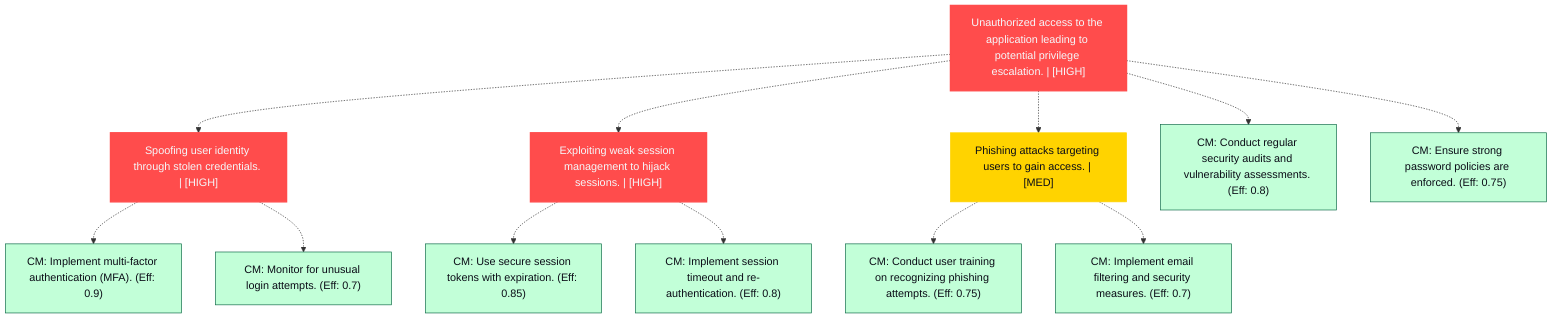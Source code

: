 graph TB
  node_01K65R1T2B60F57X6JPEGZV1Y9["Unauthorized access to the application leading to potential privilege escalation. | [HIGH]"]:::highRisk
  node_01K65R1T2B60F57X6JPEGZV1Y9-1["Spoofing user identity through stolen credentials. | [HIGH]"]:::highRisk
  node_01K65R1T2B60F57X6JPEGZV1Y9-1_cm_0["CM: Implement multi-factor authentication (MFA). (Eff: 0.9)"]:::countermeasure
  node_01K65R1T2B60F57X6JPEGZV1Y9-1_cm_1["CM: Monitor for unusual login attempts. (Eff: 0.7)"]:::countermeasure
  node_01K65R1T2B60F57X6JPEGZV1Y9-2["Exploiting weak session management to hijack sessions. | [HIGH]"]:::highRisk
  node_01K65R1T2B60F57X6JPEGZV1Y9-2_cm_0["CM: Use secure session tokens with expiration. (Eff: 0.85)"]:::countermeasure
  node_01K65R1T2B60F57X6JPEGZV1Y9-2_cm_1["CM: Implement session timeout and re-authentication. (Eff: 0.8)"]:::countermeasure
  node_01K65R1T2B60F57X6JPEGZV1Y9-3["Phishing attacks targeting users to gain access. | [MED]"]:::mediumRisk
  node_01K65R1T2B60F57X6JPEGZV1Y9-3_cm_0["CM: Conduct user training on recognizing phishing attempts. (Eff: 0.75)"]:::countermeasure
  node_01K65R1T2B60F57X6JPEGZV1Y9-3_cm_1["CM: Implement email filtering and security measures. (Eff: 0.7)"]:::countermeasure
  node_01K65R1T2B60F57X6JPEGZV1Y9_cm_0["CM: Conduct regular security audits and vulnerability assessments. (Eff: 0.8)"]:::countermeasure
  node_01K65R1T2B60F57X6JPEGZV1Y9_cm_1["CM: Ensure strong password policies are enforced. (Eff: 0.75)"]:::countermeasure

  node_01K65R1T2B60F57X6JPEGZV1Y9 -.-> node_01K65R1T2B60F57X6JPEGZV1Y9-1
  node_01K65R1T2B60F57X6JPEGZV1Y9-1 -.-> node_01K65R1T2B60F57X6JPEGZV1Y9-1_cm_0
  node_01K65R1T2B60F57X6JPEGZV1Y9-1 -.-> node_01K65R1T2B60F57X6JPEGZV1Y9-1_cm_1
  node_01K65R1T2B60F57X6JPEGZV1Y9 -.-> node_01K65R1T2B60F57X6JPEGZV1Y9-2
  node_01K65R1T2B60F57X6JPEGZV1Y9-2 -.-> node_01K65R1T2B60F57X6JPEGZV1Y9-2_cm_0
  node_01K65R1T2B60F57X6JPEGZV1Y9-2 -.-> node_01K65R1T2B60F57X6JPEGZV1Y9-2_cm_1
  node_01K65R1T2B60F57X6JPEGZV1Y9 -.-> node_01K65R1T2B60F57X6JPEGZV1Y9-3
  node_01K65R1T2B60F57X6JPEGZV1Y9-3 -.-> node_01K65R1T2B60F57X6JPEGZV1Y9-3_cm_0
  node_01K65R1T2B60F57X6JPEGZV1Y9-3 -.-> node_01K65R1T2B60F57X6JPEGZV1Y9-3_cm_1
  node_01K65R1T2B60F57X6JPEGZV1Y9 -.-> node_01K65R1T2B60F57X6JPEGZV1Y9_cm_0
  node_01K65R1T2B60F57X6JPEGZV1Y9 -.-> node_01K65R1T2B60F57X6JPEGZV1Y9_cm_1

  classDef andNode fill:#FF4C4C,stroke:#FF4C4C,stroke-width:2px,color:#F5F7FA
  classDef orNode fill:#36FF8F,stroke:#36FF8F,stroke-width:2px,color:#0B0D17
  classDef leafNode fill:#29ABE2,stroke:#29ABE2,stroke-width:2px,color:#F5F7FA
  classDef highRisk fill:#FF4C4C,color:#F5F7FA,stroke:#FF4C4C,stroke-width:2px
  classDef mediumRisk fill:#FFD300,stroke:#FFD300,stroke-width:1px,color:#0B0D17
  classDef lowRisk fill:#FFF2B3,stroke:#FFF2B3,stroke-width:1px,color:#0B0D17
  classDef countermeasure fill:#C2FFD8,stroke:#106B49,stroke-width:1px,color:#0B0D17
  classDef reference fill:#A259FF,stroke:#c3a4ff,stroke-width:1px,stroke-dasharray:3 3,color:#F5F7FA
  classDef mitreNode stroke-dasharray:5 5
  classDef note fill:#ffffcc,stroke:#ffcc00,stroke-width:2px,stroke-dasharray:5 5